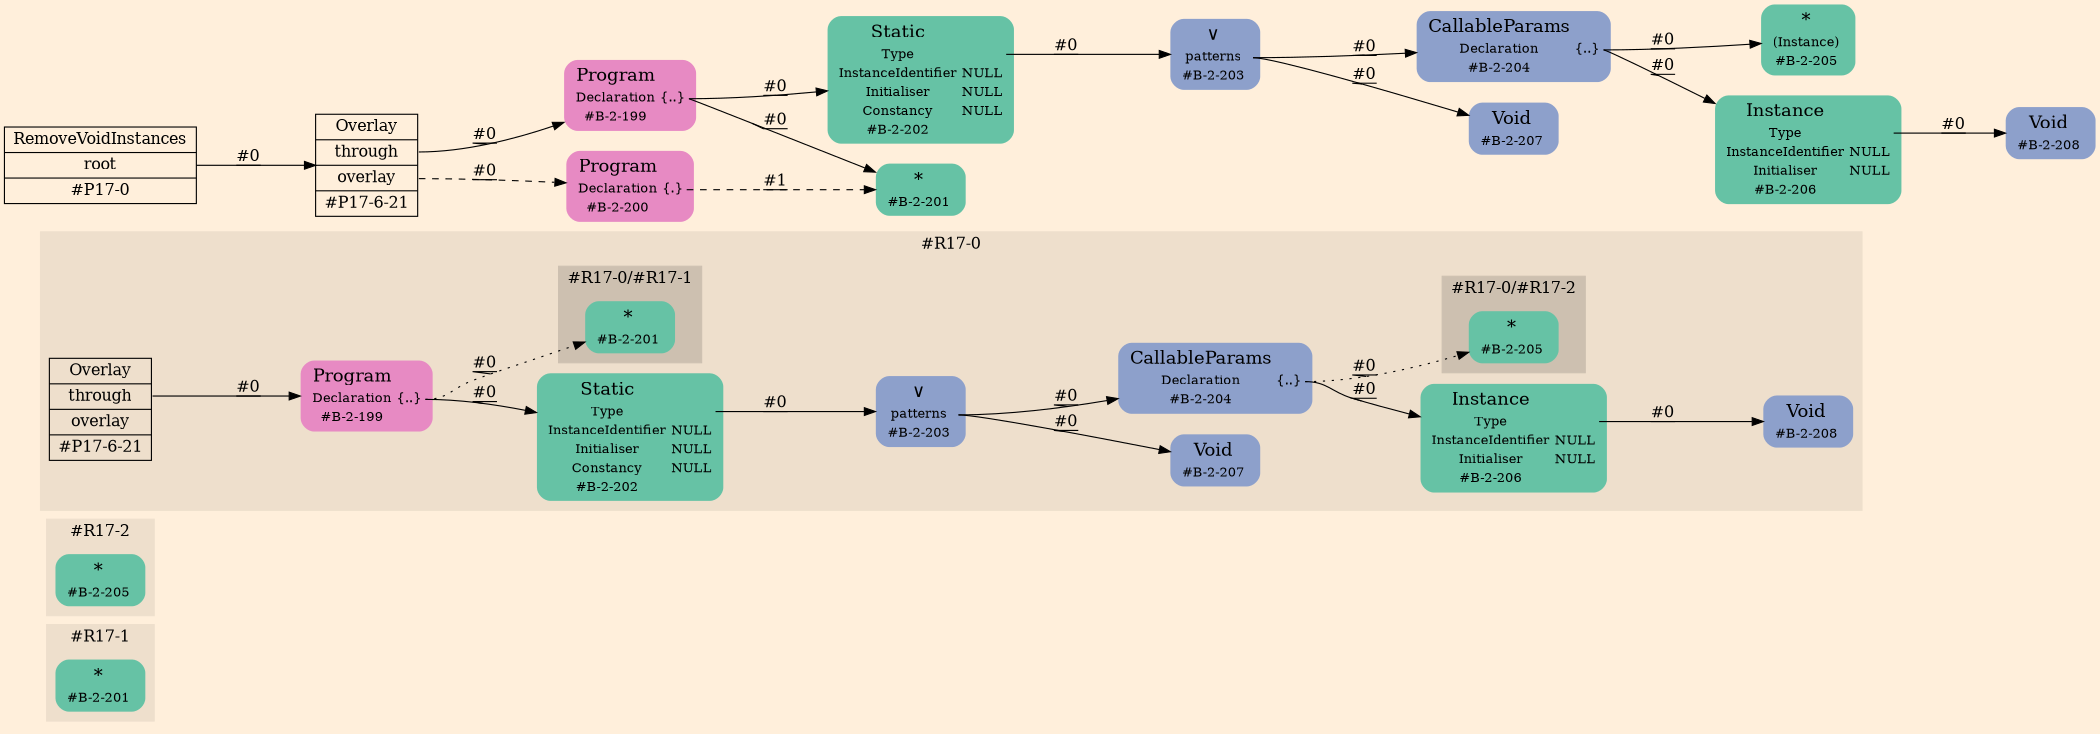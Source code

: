 digraph Inferno {
graph [
    rankdir = "LR"
    ranksep = 1.0
    size = "14,20"
    bgcolor = antiquewhite1
    color = black
    fontcolor = black
];
node [
];
// -------------------- figure #R17-1 --------------------
subgraph "cluster#R17-1" {
    label = "#R17-1"
    style = "filled"
    color = antiquewhite2
    "#R17-1/#B-2-201" [
        shape = "plaintext"
        fillcolor = "/set28/1"
        label = <<TABLE BORDER="0" CELLBORDER="0" CELLSPACING="0">
         <TR><TD><FONT POINT-SIZE="16.0">*</FONT></TD><TD></TD></TR>
         <TR><TD>#B-2-201</TD><TD PORT="port0"></TD></TR>
        </TABLE>>
        style = "rounded,filled"
        fontsize = "12"
    ];
    
}


// -------------------- figure #R17-2 --------------------
subgraph "cluster#R17-2" {
    label = "#R17-2"
    style = "filled"
    color = antiquewhite2
    "#R17-2/#B-2-205" [
        shape = "plaintext"
        fillcolor = "/set28/1"
        label = <<TABLE BORDER="0" CELLBORDER="0" CELLSPACING="0">
         <TR><TD><FONT POINT-SIZE="16.0">*</FONT></TD><TD></TD></TR>
         <TR><TD>#B-2-205</TD><TD PORT="port0"></TD></TR>
        </TABLE>>
        style = "rounded,filled"
        fontsize = "12"
    ];
    
}


// -------------------- figure #R17-0 --------------------
subgraph "cluster#R17-0" {
    label = "#R17-0"
    style = "filled"
    color = antiquewhite2
    "#R17-0/#B-2-199" [
        shape = "plaintext"
        fillcolor = "/set28/4"
        label = <<TABLE BORDER="0" CELLBORDER="0" CELLSPACING="0">
         <TR><TD><FONT POINT-SIZE="16.0">Program</FONT></TD><TD></TD></TR>
         <TR><TD>Declaration</TD><TD PORT="port0">{..}</TD></TR>
         <TR><TD>#B-2-199</TD><TD PORT="port1"></TD></TR>
        </TABLE>>
        style = "rounded,filled"
        fontsize = "12"
    ];
    
    "#R17-0/#B-2-208" [
        shape = "plaintext"
        fillcolor = "/set28/3"
        label = <<TABLE BORDER="0" CELLBORDER="0" CELLSPACING="0">
         <TR><TD><FONT POINT-SIZE="16.0">Void</FONT></TD><TD></TD></TR>
         <TR><TD>#B-2-208</TD><TD PORT="port0"></TD></TR>
        </TABLE>>
        style = "rounded,filled"
        fontsize = "12"
    ];
    
    "#R17-0/#P17-6-21" [
        shape = "record"
        fillcolor = antiquewhite2
        label = "<fixed> Overlay | <port0> through | <port1> overlay | <port2> #P17-6-21"
        style = "filled"
        fontsize = "14"
        color = black
        fontcolor = black
    ];
    
    "#R17-0/#B-2-206" [
        shape = "plaintext"
        fillcolor = "/set28/1"
        label = <<TABLE BORDER="0" CELLBORDER="0" CELLSPACING="0">
         <TR><TD><FONT POINT-SIZE="16.0">Instance</FONT></TD><TD></TD></TR>
         <TR><TD>Type</TD><TD PORT="port0"></TD></TR>
         <TR><TD>InstanceIdentifier</TD><TD PORT="port1">NULL</TD></TR>
         <TR><TD>Initialiser</TD><TD PORT="port2">NULL</TD></TR>
         <TR><TD>#B-2-206</TD><TD PORT="port3"></TD></TR>
        </TABLE>>
        style = "rounded,filled"
        fontsize = "12"
    ];
    
    "#R17-0/#B-2-202" [
        shape = "plaintext"
        fillcolor = "/set28/1"
        label = <<TABLE BORDER="0" CELLBORDER="0" CELLSPACING="0">
         <TR><TD><FONT POINT-SIZE="16.0">Static</FONT></TD><TD></TD></TR>
         <TR><TD>Type</TD><TD PORT="port0"></TD></TR>
         <TR><TD>InstanceIdentifier</TD><TD PORT="port1">NULL</TD></TR>
         <TR><TD>Initialiser</TD><TD PORT="port2">NULL</TD></TR>
         <TR><TD>Constancy</TD><TD PORT="port3">NULL</TD></TR>
         <TR><TD>#B-2-202</TD><TD PORT="port4"></TD></TR>
        </TABLE>>
        style = "rounded,filled"
        fontsize = "12"
    ];
    
    "#R17-0/#B-2-203" [
        shape = "plaintext"
        fillcolor = "/set28/3"
        label = <<TABLE BORDER="0" CELLBORDER="0" CELLSPACING="0">
         <TR><TD><FONT POINT-SIZE="16.0">∨</FONT></TD><TD></TD></TR>
         <TR><TD>patterns</TD><TD PORT="port0"></TD></TR>
         <TR><TD>#B-2-203</TD><TD PORT="port1"></TD></TR>
        </TABLE>>
        style = "rounded,filled"
        fontsize = "12"
    ];
    
    "#R17-0/#B-2-207" [
        shape = "plaintext"
        fillcolor = "/set28/3"
        label = <<TABLE BORDER="0" CELLBORDER="0" CELLSPACING="0">
         <TR><TD><FONT POINT-SIZE="16.0">Void</FONT></TD><TD></TD></TR>
         <TR><TD>#B-2-207</TD><TD PORT="port0"></TD></TR>
        </TABLE>>
        style = "rounded,filled"
        fontsize = "12"
    ];
    
    "#R17-0/#B-2-204" [
        shape = "plaintext"
        fillcolor = "/set28/3"
        label = <<TABLE BORDER="0" CELLBORDER="0" CELLSPACING="0">
         <TR><TD><FONT POINT-SIZE="16.0">CallableParams</FONT></TD><TD></TD></TR>
         <TR><TD>Declaration</TD><TD PORT="port0">{..}</TD></TR>
         <TR><TD>#B-2-204</TD><TD PORT="port1"></TD></TR>
        </TABLE>>
        style = "rounded,filled"
        fontsize = "12"
    ];
    
    subgraph "cluster#R17-0/#R17-2" {
        label = "#R17-0/#R17-2"
        style = "filled"
        color = antiquewhite3
        "#R17-0/#0/#B-2-205" [
            shape = "plaintext"
            fillcolor = "/set28/1"
            label = <<TABLE BORDER="0" CELLBORDER="0" CELLSPACING="0">
             <TR><TD><FONT POINT-SIZE="16.0">*</FONT></TD><TD></TD></TR>
             <TR><TD>#B-2-205</TD><TD PORT="port0"></TD></TR>
            </TABLE>>
            style = "rounded,filled"
            fontsize = "12"
        ];
        
    }
    
    subgraph "cluster#R17-0/#R17-1" {
        label = "#R17-0/#R17-1"
        style = "filled"
        color = antiquewhite3
        "#R17-0/#0/#B-2-201" [
            shape = "plaintext"
            fillcolor = "/set28/1"
            label = <<TABLE BORDER="0" CELLBORDER="0" CELLSPACING="0">
             <TR><TD><FONT POINT-SIZE="16.0">*</FONT></TD><TD></TD></TR>
             <TR><TD>#B-2-201</TD><TD PORT="port0"></TD></TR>
            </TABLE>>
            style = "rounded,filled"
            fontsize = "12"
        ];
        
    }
    
}


// -------------------- transformation figure --------------------
"CR#P17-0" [
    shape = "record"
    fillcolor = antiquewhite1
    label = "<fixed> RemoveVoidInstances | <port0> root | <port1> #P17-0"
    style = "filled"
    fontsize = "14"
    color = black
    fontcolor = black
];

"#P17-6-21" [
    shape = "record"
    fillcolor = antiquewhite1
    label = "<fixed> Overlay | <port0> through | <port1> overlay | <port2> #P17-6-21"
    style = "filled"
    fontsize = "14"
    color = black
    fontcolor = black
];

"#B-2-199" [
    shape = "plaintext"
    fillcolor = "/set28/4"
    label = <<TABLE BORDER="0" CELLBORDER="0" CELLSPACING="0">
     <TR><TD><FONT POINT-SIZE="16.0">Program</FONT></TD><TD></TD></TR>
     <TR><TD>Declaration</TD><TD PORT="port0">{..}</TD></TR>
     <TR><TD>#B-2-199</TD><TD PORT="port1"></TD></TR>
    </TABLE>>
    style = "rounded,filled"
    fontsize = "12"
];

"#B-2-201" [
    shape = "plaintext"
    fillcolor = "/set28/1"
    label = <<TABLE BORDER="0" CELLBORDER="0" CELLSPACING="0">
     <TR><TD><FONT POINT-SIZE="16.0">*</FONT></TD><TD></TD></TR>
     <TR><TD>#B-2-201</TD><TD PORT="port0"></TD></TR>
    </TABLE>>
    style = "rounded,filled"
    fontsize = "12"
];

"#B-2-202" [
    shape = "plaintext"
    fillcolor = "/set28/1"
    label = <<TABLE BORDER="0" CELLBORDER="0" CELLSPACING="0">
     <TR><TD><FONT POINT-SIZE="16.0">Static</FONT></TD><TD></TD></TR>
     <TR><TD>Type</TD><TD PORT="port0"></TD></TR>
     <TR><TD>InstanceIdentifier</TD><TD PORT="port1">NULL</TD></TR>
     <TR><TD>Initialiser</TD><TD PORT="port2">NULL</TD></TR>
     <TR><TD>Constancy</TD><TD PORT="port3">NULL</TD></TR>
     <TR><TD>#B-2-202</TD><TD PORT="port4"></TD></TR>
    </TABLE>>
    style = "rounded,filled"
    fontsize = "12"
];

"#B-2-203" [
    shape = "plaintext"
    fillcolor = "/set28/3"
    label = <<TABLE BORDER="0" CELLBORDER="0" CELLSPACING="0">
     <TR><TD><FONT POINT-SIZE="16.0">∨</FONT></TD><TD></TD></TR>
     <TR><TD>patterns</TD><TD PORT="port0"></TD></TR>
     <TR><TD>#B-2-203</TD><TD PORT="port1"></TD></TR>
    </TABLE>>
    style = "rounded,filled"
    fontsize = "12"
];

"#B-2-204" [
    shape = "plaintext"
    fillcolor = "/set28/3"
    label = <<TABLE BORDER="0" CELLBORDER="0" CELLSPACING="0">
     <TR><TD><FONT POINT-SIZE="16.0">CallableParams</FONT></TD><TD></TD></TR>
     <TR><TD>Declaration</TD><TD PORT="port0">{..}</TD></TR>
     <TR><TD>#B-2-204</TD><TD PORT="port1"></TD></TR>
    </TABLE>>
    style = "rounded,filled"
    fontsize = "12"
];

"#B-2-205" [
    shape = "plaintext"
    fillcolor = "/set28/1"
    label = <<TABLE BORDER="0" CELLBORDER="0" CELLSPACING="0">
     <TR><TD><FONT POINT-SIZE="16.0">*</FONT></TD><TD></TD></TR>
     <TR><TD>(Instance)</TD><TD PORT="port0"></TD></TR>
     <TR><TD>#B-2-205</TD><TD PORT="port1"></TD></TR>
    </TABLE>>
    style = "rounded,filled"
    fontsize = "12"
];

"#B-2-206" [
    shape = "plaintext"
    fillcolor = "/set28/1"
    label = <<TABLE BORDER="0" CELLBORDER="0" CELLSPACING="0">
     <TR><TD><FONT POINT-SIZE="16.0">Instance</FONT></TD><TD></TD></TR>
     <TR><TD>Type</TD><TD PORT="port0"></TD></TR>
     <TR><TD>InstanceIdentifier</TD><TD PORT="port1">NULL</TD></TR>
     <TR><TD>Initialiser</TD><TD PORT="port2">NULL</TD></TR>
     <TR><TD>#B-2-206</TD><TD PORT="port3"></TD></TR>
    </TABLE>>
    style = "rounded,filled"
    fontsize = "12"
];

"#B-2-208" [
    shape = "plaintext"
    fillcolor = "/set28/3"
    label = <<TABLE BORDER="0" CELLBORDER="0" CELLSPACING="0">
     <TR><TD><FONT POINT-SIZE="16.0">Void</FONT></TD><TD></TD></TR>
     <TR><TD>#B-2-208</TD><TD PORT="port0"></TD></TR>
    </TABLE>>
    style = "rounded,filled"
    fontsize = "12"
];

"#B-2-207" [
    shape = "plaintext"
    fillcolor = "/set28/3"
    label = <<TABLE BORDER="0" CELLBORDER="0" CELLSPACING="0">
     <TR><TD><FONT POINT-SIZE="16.0">Void</FONT></TD><TD></TD></TR>
     <TR><TD>#B-2-207</TD><TD PORT="port0"></TD></TR>
    </TABLE>>
    style = "rounded,filled"
    fontsize = "12"
];

"#B-2-200" [
    shape = "plaintext"
    fillcolor = "/set28/4"
    label = <<TABLE BORDER="0" CELLBORDER="0" CELLSPACING="0">
     <TR><TD><FONT POINT-SIZE="16.0">Program</FONT></TD><TD></TD></TR>
     <TR><TD>Declaration</TD><TD PORT="port0">{.}</TD></TR>
     <TR><TD>#B-2-200</TD><TD PORT="port1"></TD></TR>
    </TABLE>>
    style = "rounded,filled"
    fontsize = "12"
];



// -------------------- links --------------------
// links for block CR#P17-0
"CR#P17-0":port0 -> "#P17-6-21" [
    style="solid"
    label = "#0"
    decorate = true
    color = black
    fontcolor = black
];

// links for block #P17-6-21
"#P17-6-21":port0 -> "#B-2-199" [
    style="solid"
    label = "#0"
    decorate = true
    color = black
    fontcolor = black
];

"#P17-6-21":port1 -> "#B-2-200" [
    style="dashed"
    label = "#0"
    decorate = true
    color = black
    fontcolor = black
];

// links for block #B-2-199
"#B-2-199":port0 -> "#B-2-201" [
    style="solid"
    label = "#0"
    decorate = true
    color = black
    fontcolor = black
];

"#B-2-199":port0 -> "#B-2-202" [
    style="solid"
    label = "#0"
    decorate = true
    color = black
    fontcolor = black
];

// links for block #B-2-201
// links for block #B-2-202
"#B-2-202":port0 -> "#B-2-203" [
    style="solid"
    label = "#0"
    decorate = true
    color = black
    fontcolor = black
];

// links for block #B-2-203
"#B-2-203":port0 -> "#B-2-204" [
    style="solid"
    label = "#0"
    decorate = true
    color = black
    fontcolor = black
];

"#B-2-203":port0 -> "#B-2-207" [
    style="solid"
    label = "#0"
    decorate = true
    color = black
    fontcolor = black
];

// links for block #B-2-204
"#B-2-204":port0 -> "#B-2-205" [
    style="solid"
    label = "#0"
    decorate = true
    color = black
    fontcolor = black
];

"#B-2-204":port0 -> "#B-2-206" [
    style="solid"
    label = "#0"
    decorate = true
    color = black
    fontcolor = black
];

// links for block #B-2-205
// links for block #B-2-206
"#B-2-206":port0 -> "#B-2-208" [
    style="solid"
    label = "#0"
    decorate = true
    color = black
    fontcolor = black
];

// links for block #B-2-208
// links for block #B-2-207
// links for block #B-2-200
"#B-2-200":port0 -> "#B-2-201" [
    style="dashed"
    label = "#1"
    decorate = true
    color = black
    fontcolor = black
];

// links for block #R17-0/#B-2-199
"#R17-0/#B-2-199":port0 -> "#R17-0/#0/#B-2-201" [
    style="dotted"
    label = "#0"
    decorate = true
    color = black
    fontcolor = black
];

"#R17-0/#B-2-199":port0 -> "#R17-0/#B-2-202" [
    style="solid"
    label = "#0"
    decorate = true
    color = black
    fontcolor = black
];

// links for block #R17-0/#B-2-208
// links for block #R17-0/#P17-6-21
"#R17-0/#P17-6-21":port0 -> "#R17-0/#B-2-199" [
    style="solid"
    label = "#0"
    decorate = true
    color = black
    fontcolor = black
];

// links for block #R17-0/#B-2-206
"#R17-0/#B-2-206":port0 -> "#R17-0/#B-2-208" [
    style="solid"
    label = "#0"
    decorate = true
    color = black
    fontcolor = black
];

// links for block #R17-0/#B-2-202
"#R17-0/#B-2-202":port0 -> "#R17-0/#B-2-203" [
    style="solid"
    label = "#0"
    decorate = true
    color = black
    fontcolor = black
];

// links for block #R17-0/#B-2-203
"#R17-0/#B-2-203":port0 -> "#R17-0/#B-2-204" [
    style="solid"
    label = "#0"
    decorate = true
    color = black
    fontcolor = black
];

"#R17-0/#B-2-203":port0 -> "#R17-0/#B-2-207" [
    style="solid"
    label = "#0"
    decorate = true
    color = black
    fontcolor = black
];

// links for block #R17-0/#B-2-207
// links for block #R17-0/#B-2-204
"#R17-0/#B-2-204":port0 -> "#R17-0/#0/#B-2-205" [
    style="dotted"
    label = "#0"
    decorate = true
    color = black
    fontcolor = black
];

"#R17-0/#B-2-204":port0 -> "#R17-0/#B-2-206" [
    style="solid"
    label = "#0"
    decorate = true
    color = black
    fontcolor = black
];

// links for block #R17-0/#0/#B-2-205
// links for block #R17-0/#0/#B-2-201
// links for block #R17-2/#B-2-205
// links for block #R17-1/#B-2-201
}
